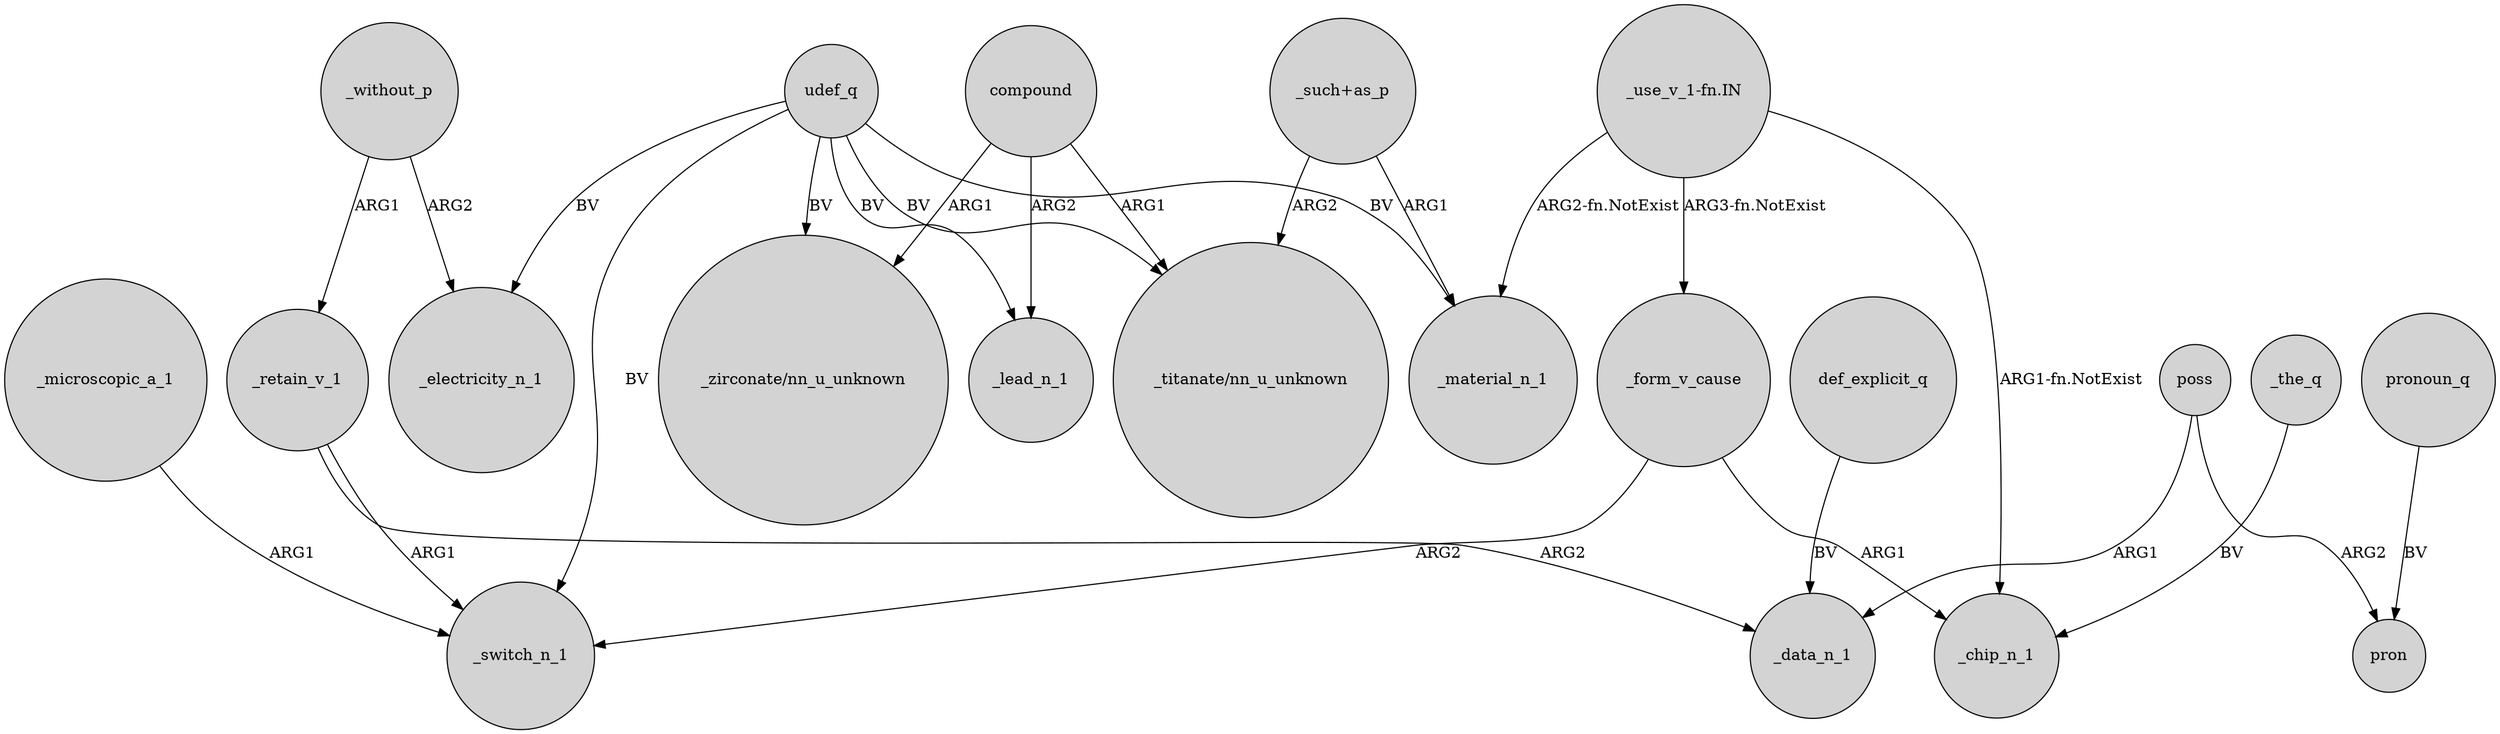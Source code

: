 digraph {
	node [shape=circle style=filled]
	_without_p -> _electricity_n_1 [label=ARG2]
	"_use_v_1-fn.IN" -> _material_n_1 [label="ARG2-fn.NotExist"]
	"_use_v_1-fn.IN" -> _form_v_cause [label="ARG3-fn.NotExist"]
	_retain_v_1 -> _switch_n_1 [label=ARG1]
	udef_q -> "_titanate/nn_u_unknown" [label=BV]
	udef_q -> "_zirconate/nn_u_unknown" [label=BV]
	_retain_v_1 -> _data_n_1 [label=ARG2]
	poss -> pron [label=ARG2]
	compound -> "_zirconate/nn_u_unknown" [label=ARG1]
	def_explicit_q -> _data_n_1 [label=BV]
	"_such+as_p" -> "_titanate/nn_u_unknown" [label=ARG2]
	poss -> _data_n_1 [label=ARG1]
	"_use_v_1-fn.IN" -> _chip_n_1 [label="ARG1-fn.NotExist"]
	_the_q -> _chip_n_1 [label=BV]
	udef_q -> _electricity_n_1 [label=BV]
	udef_q -> _lead_n_1 [label=BV]
	udef_q -> _switch_n_1 [label=BV]
	compound -> "_titanate/nn_u_unknown" [label=ARG1]
	pronoun_q -> pron [label=BV]
	_microscopic_a_1 -> _switch_n_1 [label=ARG1]
	_without_p -> _retain_v_1 [label=ARG1]
	compound -> _lead_n_1 [label=ARG2]
	"_such+as_p" -> _material_n_1 [label=ARG1]
	_form_v_cause -> _switch_n_1 [label=ARG2]
	_form_v_cause -> _chip_n_1 [label=ARG1]
	udef_q -> _material_n_1 [label=BV]
}
